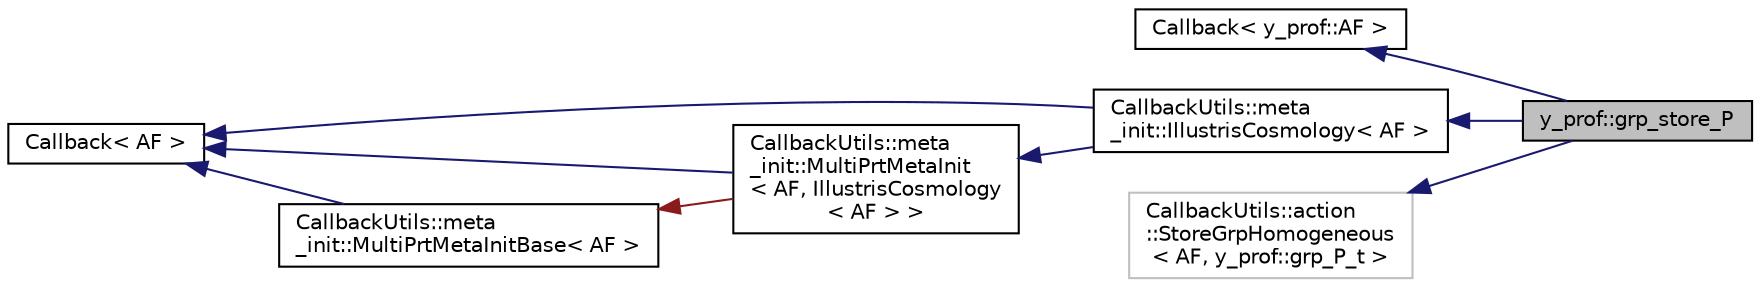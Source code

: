 digraph "y_prof::grp_store_P"
{
 // LATEX_PDF_SIZE
  edge [fontname="Helvetica",fontsize="10",labelfontname="Helvetica",labelfontsize="10"];
  node [fontname="Helvetica",fontsize="10",shape=record];
  rankdir="LR";
  Node1 [label="y_prof::grp_store_P",height=0.2,width=0.4,color="black", fillcolor="grey75", style="filled", fontcolor="black",tooltip=" "];
  Node2 -> Node1 [dir="back",color="midnightblue",fontsize="10",style="solid",fontname="Helvetica"];
  Node2 [label="Callback\< y_prof::AF \>",height=0.2,width=0.4,color="black", fillcolor="white", style="filled",URL="$struct_callback.html",tooltip=" "];
  Node3 -> Node1 [dir="back",color="midnightblue",fontsize="10",style="solid",fontname="Helvetica"];
  Node3 [label="CallbackUtils::meta\l_init::IllustrisCosmology\< AF \>",height=0.2,width=0.4,color="black", fillcolor="white", style="filled",URL="$class_callback_utils_1_1meta__init_1_1_illustris_cosmology.html",tooltip=" "];
  Node4 -> Node3 [dir="back",color="midnightblue",fontsize="10",style="solid",fontname="Helvetica"];
  Node4 [label="Callback\< AF \>",height=0.2,width=0.4,color="black", fillcolor="white", style="filled",URL="$struct_callback.html",tooltip=" "];
  Node5 -> Node3 [dir="back",color="midnightblue",fontsize="10",style="solid",fontname="Helvetica"];
  Node5 [label="CallbackUtils::meta\l_init::MultiPrtMetaInit\l\< AF, IllustrisCosmology\l\< AF \> \>",height=0.2,width=0.4,color="black", fillcolor="white", style="filled",URL="$class_callback_utils_1_1meta__init_1_1_multi_prt_meta_init.html",tooltip=" "];
  Node4 -> Node5 [dir="back",color="midnightblue",fontsize="10",style="solid",fontname="Helvetica"];
  Node6 -> Node5 [dir="back",color="firebrick4",fontsize="10",style="solid",fontname="Helvetica"];
  Node6 [label="CallbackUtils::meta\l_init::MultiPrtMetaInitBase\< AF \>",height=0.2,width=0.4,color="black", fillcolor="white", style="filled",URL="$class_callback_utils_1_1meta__init_1_1_multi_prt_meta_init_base.html",tooltip=" "];
  Node4 -> Node6 [dir="back",color="midnightblue",fontsize="10",style="solid",fontname="Helvetica"];
  Node7 -> Node1 [dir="back",color="midnightblue",fontsize="10",style="solid",fontname="Helvetica"];
  Node7 [label="CallbackUtils::action\l::StoreGrpHomogeneous\l\< AF, y_prof::grp_P_t \>",height=0.2,width=0.4,color="grey75", fillcolor="white", style="filled",tooltip=" "];
}

